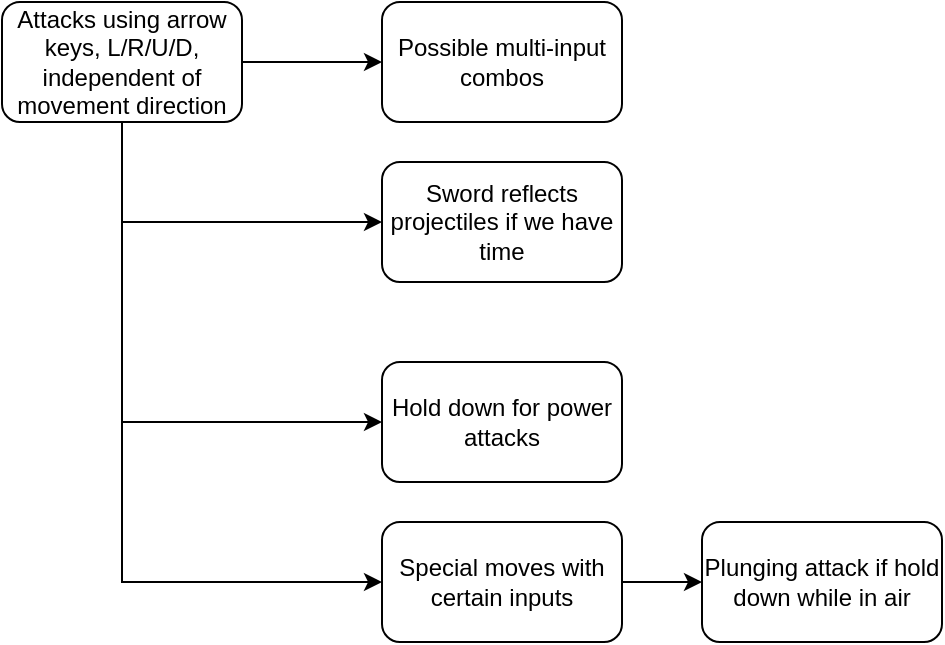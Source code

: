 <mxfile version="14.5.3" type="device"><diagram id="RBFR9g7qhGnPRPNA41we" name="Page-1"><mxGraphModel dx="1333" dy="705" grid="1" gridSize="10" guides="1" tooltips="1" connect="1" arrows="1" fold="1" page="1" pageScale="1" pageWidth="850" pageHeight="1100" math="0" shadow="0"><root><mxCell id="0"/><mxCell id="1" parent="0"/><mxCell id="Pgovqn7M8GeR07EgDcmB-1" value="Sword reflects projectiles if we have time" style="rounded=1;whiteSpace=wrap;html=1;" parent="1" vertex="1"><mxGeometry x="440" y="130" width="120" height="60" as="geometry"/></mxCell><mxCell id="7LsOAQJ4kjUUEYFqEzLh-3" style="edgeStyle=orthogonalEdgeStyle;rounded=0;orthogonalLoop=1;jettySize=auto;html=1;exitX=1;exitY=0.5;exitDx=0;exitDy=0;entryX=0;entryY=0.5;entryDx=0;entryDy=0;" edge="1" parent="1" source="7LsOAQJ4kjUUEYFqEzLh-1" target="7LsOAQJ4kjUUEYFqEzLh-2"><mxGeometry relative="1" as="geometry"/></mxCell><mxCell id="7LsOAQJ4kjUUEYFqEzLh-4" style="edgeStyle=orthogonalEdgeStyle;rounded=0;orthogonalLoop=1;jettySize=auto;html=1;exitX=0.5;exitY=1;exitDx=0;exitDy=0;entryX=0;entryY=0.5;entryDx=0;entryDy=0;" edge="1" parent="1" source="7LsOAQJ4kjUUEYFqEzLh-1" target="Pgovqn7M8GeR07EgDcmB-1"><mxGeometry relative="1" as="geometry"/></mxCell><mxCell id="7LsOAQJ4kjUUEYFqEzLh-6" style="edgeStyle=orthogonalEdgeStyle;rounded=0;orthogonalLoop=1;jettySize=auto;html=1;exitX=0.5;exitY=1;exitDx=0;exitDy=0;entryX=0;entryY=0.5;entryDx=0;entryDy=0;" edge="1" parent="1" source="7LsOAQJ4kjUUEYFqEzLh-1" target="7LsOAQJ4kjUUEYFqEzLh-5"><mxGeometry relative="1" as="geometry"/></mxCell><mxCell id="7LsOAQJ4kjUUEYFqEzLh-9" style="edgeStyle=orthogonalEdgeStyle;rounded=0;orthogonalLoop=1;jettySize=auto;html=1;exitX=0.5;exitY=1;exitDx=0;exitDy=0;entryX=0;entryY=0.5;entryDx=0;entryDy=0;" edge="1" parent="1" source="7LsOAQJ4kjUUEYFqEzLh-1" target="7LsOAQJ4kjUUEYFqEzLh-7"><mxGeometry relative="1" as="geometry"/></mxCell><mxCell id="7LsOAQJ4kjUUEYFqEzLh-1" value="Attacks using arrow keys, L/R/U/D, independent of movement direction" style="rounded=1;whiteSpace=wrap;html=1;" vertex="1" parent="1"><mxGeometry x="250" y="50" width="120" height="60" as="geometry"/></mxCell><mxCell id="7LsOAQJ4kjUUEYFqEzLh-2" value="Possible multi-input combos" style="rounded=1;whiteSpace=wrap;html=1;" vertex="1" parent="1"><mxGeometry x="440" y="50" width="120" height="60" as="geometry"/></mxCell><mxCell id="7LsOAQJ4kjUUEYFqEzLh-5" value="Hold down for power attacks" style="rounded=1;whiteSpace=wrap;html=1;" vertex="1" parent="1"><mxGeometry x="440" y="230" width="120" height="60" as="geometry"/></mxCell><mxCell id="7LsOAQJ4kjUUEYFqEzLh-10" style="edgeStyle=orthogonalEdgeStyle;rounded=0;orthogonalLoop=1;jettySize=auto;html=1;exitX=1;exitY=0.5;exitDx=0;exitDy=0;entryX=0;entryY=0.5;entryDx=0;entryDy=0;" edge="1" parent="1" source="7LsOAQJ4kjUUEYFqEzLh-7" target="7LsOAQJ4kjUUEYFqEzLh-8"><mxGeometry relative="1" as="geometry"/></mxCell><mxCell id="7LsOAQJ4kjUUEYFqEzLh-7" value="Special moves with certain inputs" style="rounded=1;whiteSpace=wrap;html=1;" vertex="1" parent="1"><mxGeometry x="440" y="310" width="120" height="60" as="geometry"/></mxCell><mxCell id="7LsOAQJ4kjUUEYFqEzLh-8" value="Plunging attack if hold down while in air" style="rounded=1;whiteSpace=wrap;html=1;" vertex="1" parent="1"><mxGeometry x="600" y="310" width="120" height="60" as="geometry"/></mxCell></root></mxGraphModel></diagram></mxfile>